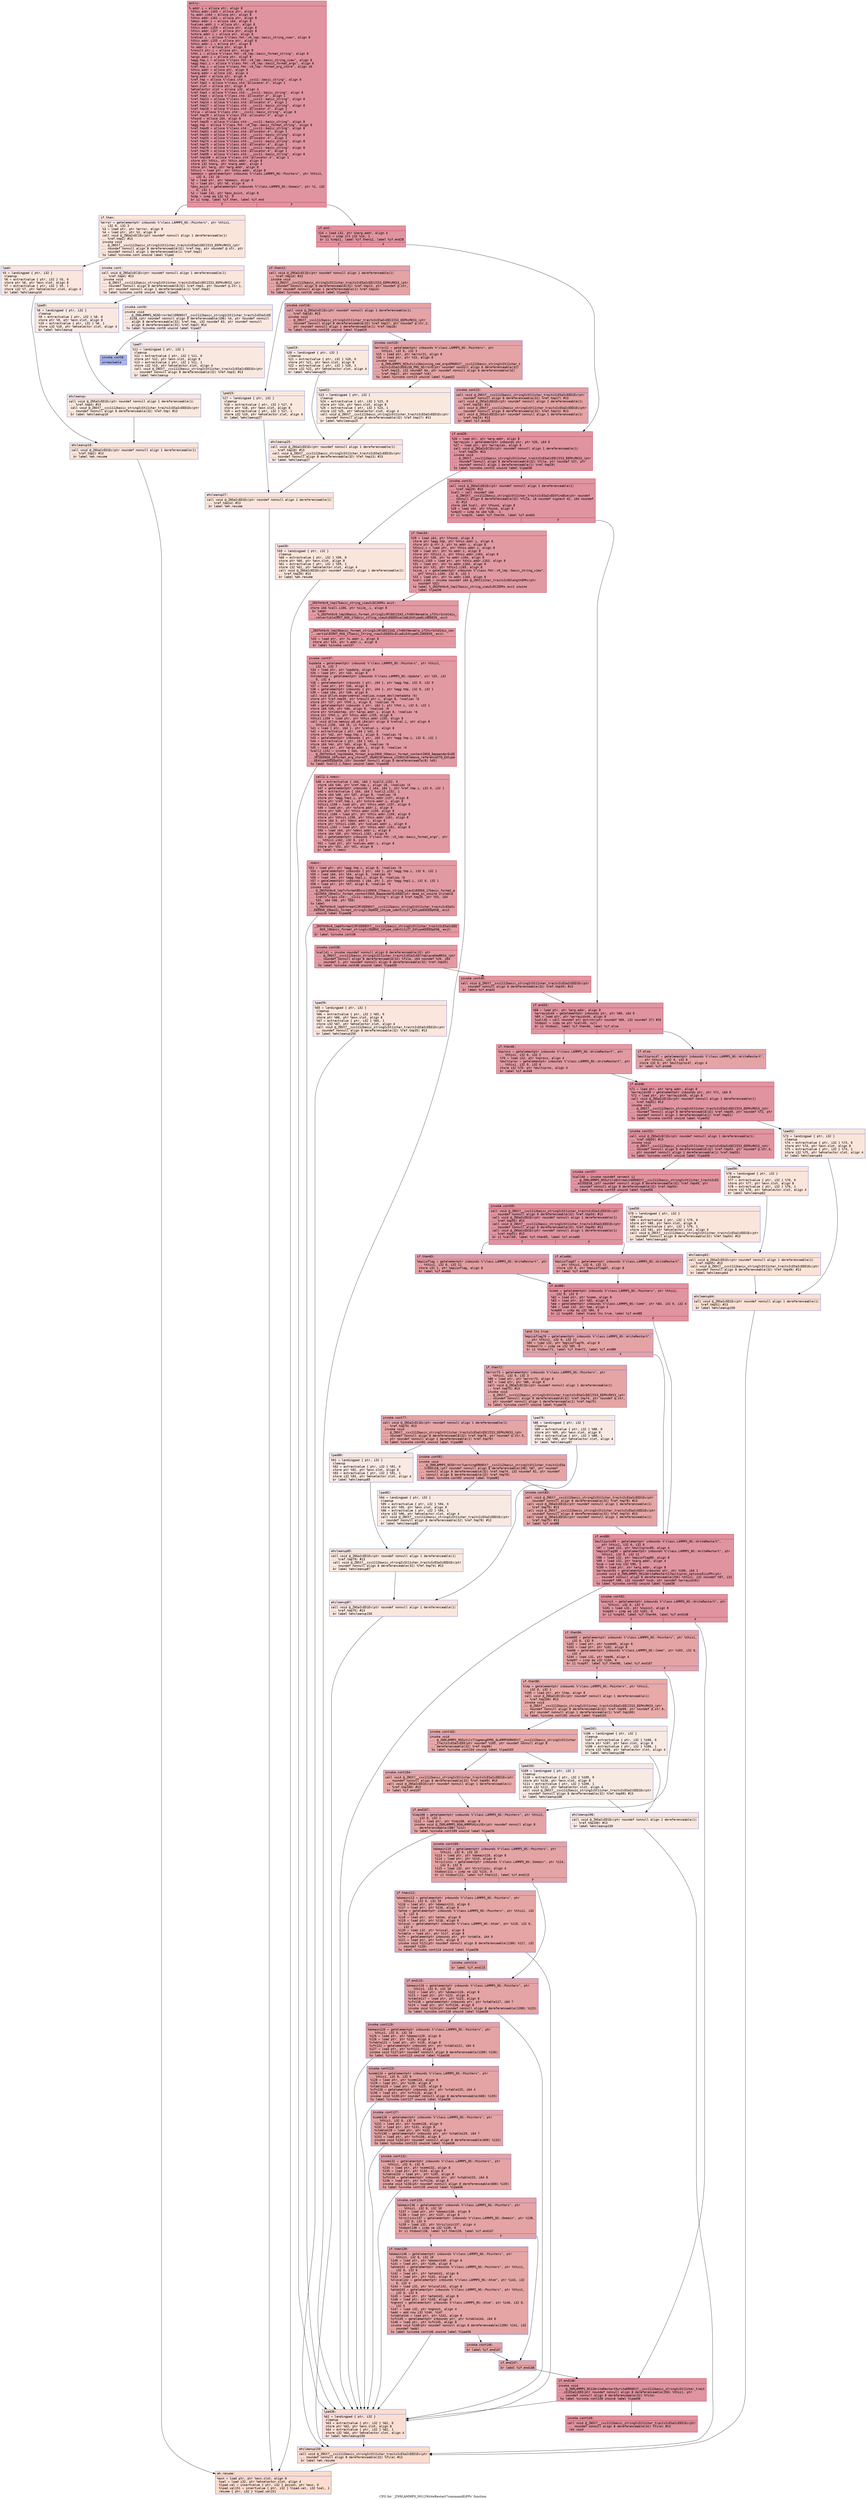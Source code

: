 digraph "CFG for '_ZN9LAMMPS_NS12WriteRestart7commandEiPPc' function" {
	label="CFG for '_ZN9LAMMPS_NS12WriteRestart7commandEiPPc' function";

	Node0x557ad5bec110 [shape=record,color="#b70d28ff", style=filled, fillcolor="#b70d2870" fontname="Courier",label="{entry:\l|  %.addr.i = alloca ptr, align 8\l  %this.addr.i163 = alloca ptr, align 8\l  %s.addr.i164 = alloca ptr, align 8\l  %this.addr.i161 = alloca ptr, align 8\l  %desc.addr.i = alloca i64, align 8\l  %values.addr.i = alloca ptr, align 8\l  %this.addr.i159 = alloca ptr, align 8\l  %this.addr.i157 = alloca ptr, align 8\l  %store.addr.i = alloca ptr, align 8\l  %retval.i = alloca %\"class.fmt::v9_lmp::basic_string_view\", align 8\l  %this.addr.i155 = alloca ptr, align 8\l  %this.addr.i = alloca ptr, align 8\l  %s.addr.i = alloca ptr, align 8\l  %result.ptr.i = alloca ptr, align 8\l  %fmt.i = alloca %\"class.fmt::v9_lmp::basic_format_string\", align 8\l  %args.addr.i = alloca ptr, align 8\l  %agg.tmp.i = alloca %\"class.fmt::v9_lmp::basic_string_view\", align 8\l  %agg.tmp1.i = alloca %\"class.fmt::v9_lmp::basic_format_args\", align 8\l  %ref.tmp.i = alloca %\"class.fmt::v9_lmp::format_arg_store\", align 16\l  %this.addr = alloca ptr, align 8\l  %narg.addr = alloca i32, align 4\l  %arg.addr = alloca ptr, align 8\l  %ref.tmp = alloca %\"class.std::__cxx11::basic_string\", align 8\l  %ref.tmp2 = alloca %\"class.std::allocator.4\", align 1\l  %exn.slot = alloca ptr, align 8\l  %ehselector.slot = alloca i32, align 4\l  %ref.tmp3 = alloca %\"class.std::__cxx11::basic_string\", align 8\l  %ref.tmp4 = alloca %\"class.std::allocator.4\", align 1\l  %ref.tmp13 = alloca %\"class.std::__cxx11::basic_string\", align 8\l  %ref.tmp14 = alloca %\"class.std::allocator.4\", align 1\l  %ref.tmp17 = alloca %\"class.std::__cxx11::basic_string\", align 8\l  %ref.tmp18 = alloca %\"class.std::allocator.4\", align 1\l  %file = alloca %\"class.std::__cxx11::basic_string\", align 8\l  %ref.tmp29 = alloca %\"class.std::allocator.4\", align 1\l  %found = alloca i64, align 8\l  %ref.tmp35 = alloca %\"class.std::__cxx11::basic_string\", align 8\l  %agg.tmp = alloca %\"class.fmt::v9_lmp::basic_format_string\", align 8\l  %ref.tmp49 = alloca %\"class.std::__cxx11::basic_string\", align 8\l  %ref.tmp51 = alloca %\"class.std::allocator.4\", align 1\l  %ref.tmp54 = alloca %\"class.std::__cxx11::basic_string\", align 8\l  %ref.tmp55 = alloca %\"class.std::allocator.4\", align 1\l  %ref.tmp74 = alloca %\"class.std::__cxx11::basic_string\", align 8\l  %ref.tmp75 = alloca %\"class.std::allocator.4\", align 1\l  %ref.tmp78 = alloca %\"class.std::__cxx11::basic_string\", align 8\l  %ref.tmp79 = alloca %\"class.std::allocator.4\", align 1\l  %ref.tmp99 = alloca %\"class.std::__cxx11::basic_string\", align 8\l  %ref.tmp100 = alloca %\"class.std::allocator.4\", align 1\l  store ptr %this, ptr %this.addr, align 8\l  store i32 %narg, ptr %narg.addr, align 4\l  store ptr %arg, ptr %arg.addr, align 8\l  %this1 = load ptr, ptr %this.addr, align 8\l  %domain = getelementptr inbounds %\"class.LAMMPS_NS::Pointers\", ptr %this1,\l... i32 0, i32 10\l  %0 = load ptr, ptr %domain, align 8\l  %1 = load ptr, ptr %0, align 8\l  %box_exist = getelementptr inbounds %\"class.LAMMPS_NS::Domain\", ptr %1, i32\l... 0, i32 1\l  %2 = load i32, ptr %box_exist, align 8\l  %cmp = icmp eq i32 %2, 0\l  br i1 %cmp, label %if.then, label %if.end\l|{<s0>T|<s1>F}}"];
	Node0x557ad5bec110:s0 -> Node0x557ad5befbb0[tooltip="entry -> if.then\nProbability 0.00%" ];
	Node0x557ad5bec110:s1 -> Node0x557ad5befc20[tooltip="entry -> if.end\nProbability 100.00%" ];
	Node0x557ad5befbb0 [shape=record,color="#3d50c3ff", style=filled, fillcolor="#f4c5ad70" fontname="Courier",label="{if.then:\l|  %error = getelementptr inbounds %\"class.LAMMPS_NS::Pointers\", ptr %this1,\l... i32 0, i32 3\l  %3 = load ptr, ptr %error, align 8\l  %4 = load ptr, ptr %3, align 8\l  call void @_ZNSaIcEC1Ev(ptr noundef nonnull align 1 dereferenceable(1)\l... %ref.tmp2) #13\l  invoke void\l... @_ZNSt7__cxx1112basic_stringIcSt11char_traitsIcESaIcEEC2IS3_EEPKcRKS3_(ptr\l... noundef nonnull align 8 dereferenceable(32) %ref.tmp, ptr noundef @.str, ptr\l... noundef nonnull align 1 dereferenceable(1) %ref.tmp2)\l          to label %invoke.cont unwind label %lpad\l}"];
	Node0x557ad5befbb0 -> Node0x557ad5bf01e0[tooltip="if.then -> invoke.cont\nProbability 50.00%" ];
	Node0x557ad5befbb0 -> Node0x557ad5bf02c0[tooltip="if.then -> lpad\nProbability 50.00%" ];
	Node0x557ad5bf01e0 [shape=record,color="#3d50c3ff", style=filled, fillcolor="#f3c7b170" fontname="Courier",label="{invoke.cont:\l|  call void @_ZNSaIcEC1Ev(ptr noundef nonnull align 1 dereferenceable(1)\l... %ref.tmp4) #13\l  invoke void\l... @_ZNSt7__cxx1112basic_stringIcSt11char_traitsIcESaIcEEC2IS3_EEPKcRKS3_(ptr\l... noundef nonnull align 8 dereferenceable(32) %ref.tmp3, ptr noundef @.str.1,\l... ptr noundef nonnull align 1 dereferenceable(1) %ref.tmp4)\l          to label %invoke.cont6 unwind label %lpad5\l}"];
	Node0x557ad5bf01e0 -> Node0x557ad5bf0650[tooltip="invoke.cont -> invoke.cont6\nProbability 50.00%" ];
	Node0x557ad5bf01e0 -> Node0x557ad5bf06a0[tooltip="invoke.cont -> lpad5\nProbability 50.00%" ];
	Node0x557ad5bf0650 [shape=record,color="#3d50c3ff", style=filled, fillcolor="#f1ccb870" fontname="Courier",label="{invoke.cont6:\l|  invoke void\l... @_ZN9LAMMPS_NS5Error3allERKNSt7__cxx1112basic_stringIcSt11char_traitsIcESaIcEE\l...EiS8_(ptr noundef nonnull align 8 dereferenceable(196) %4, ptr noundef nonnull\l... align 8 dereferenceable(32) %ref.tmp, i32 noundef 63, ptr noundef nonnull\l... align 8 dereferenceable(32) %ref.tmp3) #14\l          to label %invoke.cont8 unwind label %lpad7\l}"];
	Node0x557ad5bf0650 -> Node0x557ad5bf0600[tooltip="invoke.cont6 -> invoke.cont8\nProbability 0.00%" ];
	Node0x557ad5bf0650 -> Node0x557ad5bf0900[tooltip="invoke.cont6 -> lpad7\nProbability 100.00%" ];
	Node0x557ad5bf0600 [shape=record,color="#3d50c3ff", style=filled, fillcolor="#4358cb70" fontname="Courier",label="{invoke.cont8:\l|  unreachable\l}"];
	Node0x557ad5bf02c0 [shape=record,color="#3d50c3ff", style=filled, fillcolor="#f3c7b170" fontname="Courier",label="{lpad:\l|  %5 = landingpad \{ ptr, i32 \}\l          cleanup\l  %6 = extractvalue \{ ptr, i32 \} %5, 0\l  store ptr %6, ptr %exn.slot, align 8\l  %7 = extractvalue \{ ptr, i32 \} %5, 1\l  store i32 %7, ptr %ehselector.slot, align 4\l  br label %ehcleanup10\l}"];
	Node0x557ad5bf02c0 -> Node0x557ad5bf0fa0[tooltip="lpad -> ehcleanup10\nProbability 100.00%" ];
	Node0x557ad5bf06a0 [shape=record,color="#3d50c3ff", style=filled, fillcolor="#f1ccb870" fontname="Courier",label="{lpad5:\l|  %8 = landingpad \{ ptr, i32 \}\l          cleanup\l  %9 = extractvalue \{ ptr, i32 \} %8, 0\l  store ptr %9, ptr %exn.slot, align 8\l  %10 = extractvalue \{ ptr, i32 \} %8, 1\l  store i32 %10, ptr %ehselector.slot, align 4\l  br label %ehcleanup\l}"];
	Node0x557ad5bf06a0 -> Node0x557ad5bf12f0[tooltip="lpad5 -> ehcleanup\nProbability 100.00%" ];
	Node0x557ad5bf0900 [shape=record,color="#3d50c3ff", style=filled, fillcolor="#f1ccb870" fontname="Courier",label="{lpad7:\l|  %11 = landingpad \{ ptr, i32 \}\l          cleanup\l  %12 = extractvalue \{ ptr, i32 \} %11, 0\l  store ptr %12, ptr %exn.slot, align 8\l  %13 = extractvalue \{ ptr, i32 \} %11, 1\l  store i32 %13, ptr %ehselector.slot, align 4\l  call void @_ZNSt7__cxx1112basic_stringIcSt11char_traitsIcESaIcEED1Ev(ptr\l... noundef nonnull align 8 dereferenceable(32) %ref.tmp3) #13\l  br label %ehcleanup\l}"];
	Node0x557ad5bf0900 -> Node0x557ad5bf12f0[tooltip="lpad7 -> ehcleanup\nProbability 100.00%" ];
	Node0x557ad5bf12f0 [shape=record,color="#3d50c3ff", style=filled, fillcolor="#f2cab570" fontname="Courier",label="{ehcleanup:\l|  call void @_ZNSaIcED1Ev(ptr noundef nonnull align 1 dereferenceable(1)\l... %ref.tmp4) #13\l  call void @_ZNSt7__cxx1112basic_stringIcSt11char_traitsIcESaIcEED1Ev(ptr\l... noundef nonnull align 8 dereferenceable(32) %ref.tmp) #13\l  br label %ehcleanup10\l}"];
	Node0x557ad5bf12f0 -> Node0x557ad5bf0fa0[tooltip="ehcleanup -> ehcleanup10\nProbability 100.00%" ];
	Node0x557ad5bf0fa0 [shape=record,color="#3d50c3ff", style=filled, fillcolor="#f4c5ad70" fontname="Courier",label="{ehcleanup10:\l|  call void @_ZNSaIcED1Ev(ptr noundef nonnull align 1 dereferenceable(1)\l... %ref.tmp2) #13\l  br label %eh.resume\l}"];
	Node0x557ad5bf0fa0 -> Node0x557ad5bf1d50[tooltip="ehcleanup10 -> eh.resume\nProbability 100.00%" ];
	Node0x557ad5befc20 [shape=record,color="#b70d28ff", style=filled, fillcolor="#b70d2870" fontname="Courier",label="{if.end:\l|  %14 = load i32, ptr %narg.addr, align 4\l  %cmp11 = icmp slt i32 %14, 1\l  br i1 %cmp11, label %if.then12, label %if.end28\l|{<s0>T|<s1>F}}"];
	Node0x557ad5befc20:s0 -> Node0x557ad5bf1f20[tooltip="if.end -> if.then12\nProbability 37.50%" ];
	Node0x557ad5befc20:s1 -> Node0x557ad5bf1fa0[tooltip="if.end -> if.end28\nProbability 62.50%" ];
	Node0x557ad5bf1f20 [shape=record,color="#3d50c3ff", style=filled, fillcolor="#c32e3170" fontname="Courier",label="{if.then12:\l|  call void @_ZNSaIcEC1Ev(ptr noundef nonnull align 1 dereferenceable(1)\l... %ref.tmp14) #13\l  invoke void\l... @_ZNSt7__cxx1112basic_stringIcSt11char_traitsIcESaIcEEC2IS3_EEPKcRKS3_(ptr\l... noundef nonnull align 8 dereferenceable(32) %ref.tmp13, ptr noundef @.str,\l... ptr noundef nonnull align 1 dereferenceable(1) %ref.tmp14)\l          to label %invoke.cont16 unwind label %lpad15\l}"];
	Node0x557ad5bf1f20 -> Node0x557ad5bf22b0[tooltip="if.then12 -> invoke.cont16\nProbability 100.00%" ];
	Node0x557ad5bf1f20 -> Node0x557ad5bf2330[tooltip="if.then12 -> lpad15\nProbability 0.00%" ];
	Node0x557ad5bf22b0 [shape=record,color="#3d50c3ff", style=filled, fillcolor="#c32e3170" fontname="Courier",label="{invoke.cont16:\l|  call void @_ZNSaIcEC1Ev(ptr noundef nonnull align 1 dereferenceable(1)\l... %ref.tmp18) #13\l  invoke void\l... @_ZNSt7__cxx1112basic_stringIcSt11char_traitsIcESaIcEEC2IS3_EEPKcRKS3_(ptr\l... noundef nonnull align 8 dereferenceable(32) %ref.tmp17, ptr noundef @.str.2,\l... ptr noundef nonnull align 1 dereferenceable(1) %ref.tmp18)\l          to label %invoke.cont20 unwind label %lpad19\l}"];
	Node0x557ad5bf22b0 -> Node0x557ad5bf2590[tooltip="invoke.cont16 -> invoke.cont20\nProbability 100.00%" ];
	Node0x557ad5bf22b0 -> Node0x557ad5bf25e0[tooltip="invoke.cont16 -> lpad19\nProbability 0.00%" ];
	Node0x557ad5bf2590 [shape=record,color="#3d50c3ff", style=filled, fillcolor="#c32e3170" fontname="Courier",label="{invoke.cont20:\l|  %error21 = getelementptr inbounds %\"class.LAMMPS_NS::Pointers\", ptr\l... %this1, i32 0, i32 3\l  %15 = load ptr, ptr %error21, align 8\l  %16 = load ptr, ptr %15, align 8\l  invoke void\l... @_ZN9LAMMPS_NS5utils16missing_cmd_argsERKNSt7__cxx1112basic_stringIcSt11char_t\l...raitsIcESaIcEEEiS8_PNS_5ErrorE(ptr noundef nonnull align 8 dereferenceable(32)\l... %ref.tmp13, i32 noundef 64, ptr noundef nonnull align 8 dereferenceable(32)\l... %ref.tmp17, ptr noundef %16)\l          to label %invoke.cont23 unwind label %lpad22\l}"];
	Node0x557ad5bf2590 -> Node0x557ad5bf2540[tooltip="invoke.cont20 -> invoke.cont23\nProbability 100.00%" ];
	Node0x557ad5bf2590 -> Node0x557ad5bf2ae0[tooltip="invoke.cont20 -> lpad22\nProbability 0.00%" ];
	Node0x557ad5bf2540 [shape=record,color="#3d50c3ff", style=filled, fillcolor="#c32e3170" fontname="Courier",label="{invoke.cont23:\l|  call void @_ZNSt7__cxx1112basic_stringIcSt11char_traitsIcESaIcEED1Ev(ptr\l... noundef nonnull align 8 dereferenceable(32) %ref.tmp17) #13\l  call void @_ZNSaIcED1Ev(ptr noundef nonnull align 1 dereferenceable(1)\l... %ref.tmp18) #13\l  call void @_ZNSt7__cxx1112basic_stringIcSt11char_traitsIcESaIcEED1Ev(ptr\l... noundef nonnull align 8 dereferenceable(32) %ref.tmp13) #13\l  call void @_ZNSaIcED1Ev(ptr noundef nonnull align 1 dereferenceable(1)\l... %ref.tmp14) #13\l  br label %if.end28\l}"];
	Node0x557ad5bf2540 -> Node0x557ad5bf1fa0[tooltip="invoke.cont23 -> if.end28\nProbability 100.00%" ];
	Node0x557ad5bf2330 [shape=record,color="#3d50c3ff", style=filled, fillcolor="#f2cab570" fontname="Courier",label="{lpad15:\l|  %17 = landingpad \{ ptr, i32 \}\l          cleanup\l  %18 = extractvalue \{ ptr, i32 \} %17, 0\l  store ptr %18, ptr %exn.slot, align 8\l  %19 = extractvalue \{ ptr, i32 \} %17, 1\l  store i32 %19, ptr %ehselector.slot, align 4\l  br label %ehcleanup27\l}"];
	Node0x557ad5bf2330 -> Node0x557ad5bf35e0[tooltip="lpad15 -> ehcleanup27\nProbability 100.00%" ];
	Node0x557ad5bf25e0 [shape=record,color="#3d50c3ff", style=filled, fillcolor="#f2cab570" fontname="Courier",label="{lpad19:\l|  %20 = landingpad \{ ptr, i32 \}\l          cleanup\l  %21 = extractvalue \{ ptr, i32 \} %20, 0\l  store ptr %21, ptr %exn.slot, align 8\l  %22 = extractvalue \{ ptr, i32 \} %20, 1\l  store i32 %22, ptr %ehselector.slot, align 4\l  br label %ehcleanup25\l}"];
	Node0x557ad5bf25e0 -> Node0x557ad5bf3950[tooltip="lpad19 -> ehcleanup25\nProbability 100.00%" ];
	Node0x557ad5bf2ae0 [shape=record,color="#3d50c3ff", style=filled, fillcolor="#f2cab570" fontname="Courier",label="{lpad22:\l|  %23 = landingpad \{ ptr, i32 \}\l          cleanup\l  %24 = extractvalue \{ ptr, i32 \} %23, 0\l  store ptr %24, ptr %exn.slot, align 8\l  %25 = extractvalue \{ ptr, i32 \} %23, 1\l  store i32 %25, ptr %ehselector.slot, align 4\l  call void @_ZNSt7__cxx1112basic_stringIcSt11char_traitsIcESaIcEED1Ev(ptr\l... noundef nonnull align 8 dereferenceable(32) %ref.tmp17) #13\l  br label %ehcleanup25\l}"];
	Node0x557ad5bf2ae0 -> Node0x557ad5bf3950[tooltip="lpad22 -> ehcleanup25\nProbability 100.00%" ];
	Node0x557ad5bf3950 [shape=record,color="#3d50c3ff", style=filled, fillcolor="#f4c5ad70" fontname="Courier",label="{ehcleanup25:\l|  call void @_ZNSaIcED1Ev(ptr noundef nonnull align 1 dereferenceable(1)\l... %ref.tmp18) #13\l  call void @_ZNSt7__cxx1112basic_stringIcSt11char_traitsIcESaIcEED1Ev(ptr\l... noundef nonnull align 8 dereferenceable(32) %ref.tmp13) #13\l  br label %ehcleanup27\l}"];
	Node0x557ad5bf3950 -> Node0x557ad5bf35e0[tooltip="ehcleanup25 -> ehcleanup27\nProbability 100.00%" ];
	Node0x557ad5bf35e0 [shape=record,color="#3d50c3ff", style=filled, fillcolor="#f5c1a970" fontname="Courier",label="{ehcleanup27:\l|  call void @_ZNSaIcED1Ev(ptr noundef nonnull align 1 dereferenceable(1)\l... %ref.tmp14) #13\l  br label %eh.resume\l}"];
	Node0x557ad5bf35e0 -> Node0x557ad5bf1d50[tooltip="ehcleanup27 -> eh.resume\nProbability 100.00%" ];
	Node0x557ad5bf1fa0 [shape=record,color="#b70d28ff", style=filled, fillcolor="#b70d2870" fontname="Courier",label="{if.end28:\l|  %26 = load ptr, ptr %arg.addr, align 8\l  %arrayidx = getelementptr inbounds ptr, ptr %26, i64 0\l  %27 = load ptr, ptr %arrayidx, align 8\l  call void @_ZNSaIcEC1Ev(ptr noundef nonnull align 1 dereferenceable(1)\l... %ref.tmp29) #13\l  invoke void\l... @_ZNSt7__cxx1112basic_stringIcSt11char_traitsIcESaIcEEC2IS3_EEPKcRKS3_(ptr\l... noundef nonnull align 8 dereferenceable(32) %file, ptr noundef %27, ptr\l... noundef nonnull align 1 dereferenceable(1) %ref.tmp29)\l          to label %invoke.cont31 unwind label %lpad30\l}"];
	Node0x557ad5bf1fa0 -> Node0x557ad5bf4550[tooltip="if.end28 -> invoke.cont31\nProbability 100.00%" ];
	Node0x557ad5bf1fa0 -> Node0x557ad5bf45d0[tooltip="if.end28 -> lpad30\nProbability 0.00%" ];
	Node0x557ad5bf4550 [shape=record,color="#b70d28ff", style=filled, fillcolor="#b70d2870" fontname="Courier",label="{invoke.cont31:\l|  call void @_ZNSaIcED1Ev(ptr noundef nonnull align 1 dereferenceable(1)\l... %ref.tmp29) #13\l  %call = call noundef i64\l... @_ZNKSt7__cxx1112basic_stringIcSt11char_traitsIcESaIcEE4findEcm(ptr noundef\l... nonnull align 8 dereferenceable(32) %file, i8 noundef signext 42, i64 noundef\l... 0) #13\l  store i64 %call, ptr %found, align 8\l  %28 = load i64, ptr %found, align 8\l  %cmp33 = icmp ne i64 %28, -1\l  br i1 %cmp33, label %if.then34, label %if.end43\l|{<s0>T|<s1>F}}"];
	Node0x557ad5bf4550:s0 -> Node0x557ad5bf48a0[tooltip="invoke.cont31 -> if.then34\nProbability 62.50%" ];
	Node0x557ad5bf4550:s1 -> Node0x557ad5bf4cb0[tooltip="invoke.cont31 -> if.end43\nProbability 37.50%" ];
	Node0x557ad5bf48a0 [shape=record,color="#b70d28ff", style=filled, fillcolor="#bb1b2c70" fontname="Courier",label="{if.then34:\l|  %29 = load i64, ptr %found, align 8\l  store ptr %agg.tmp, ptr %this.addr.i, align 8\l  store ptr @.str.3, ptr %s.addr.i, align 8\l  %this1.i = load ptr, ptr %this.addr.i, align 8\l  %30 = load ptr, ptr %s.addr.i, align 8\l  store ptr %this1.i, ptr %this.addr.i163, align 8\l  store ptr %30, ptr %s.addr.i164, align 8\l  %this1.i165 = load ptr, ptr %this.addr.i163, align 8\l  %31 = load ptr, ptr %s.addr.i164, align 8\l  store ptr %31, ptr %this1.i165, align 8\l  %size_.i = getelementptr inbounds %\"class.fmt::v9_lmp::basic_string_view\",\l... ptr %this1.i165, i32 0, i32 1\l  %32 = load ptr, ptr %s.addr.i164, align 8\l  %call.i166 = invoke noundef i64 @_ZNSt11char_traitsIcE6lengthEPKc(ptr\l... noundef %32)\l          to label %_ZN3fmt6v9_lmp17basic_string_viewIcEC2EPKc.exit unwind\l... label %lpad36\l}"];
	Node0x557ad5bf48a0 -> Node0x557ad5bf55c0[tooltip="if.then34 -> _ZN3fmt6v9_lmp17basic_string_viewIcEC2EPKc.exit\nProbability 100.00%" ];
	Node0x557ad5bf48a0 -> Node0x557ad5bf5660[tooltip="if.then34 -> lpad36\nProbability 0.00%" ];
	Node0x557ad5bf55c0 [shape=record,color="#b70d28ff", style=filled, fillcolor="#bb1b2c70" fontname="Courier",label="{_ZN3fmt6v9_lmp17basic_string_viewIcEC2EPKc.exit:\l|  store i64 %call.i166, ptr %size_.i, align 8\l  br label\l... %_ZN3fmt6v9_lmp19basic_format_stringIcJRlEEC2IA3_cTnNSt9enable_ifIXsr3std14is_\l...convertibleIRKT_NS0_17basic_string_viewIcEEEE5valueEiE4typeELi0EEES9_.exit\l}"];
	Node0x557ad5bf55c0 -> Node0x557ad5bf59f0[tooltip="_ZN3fmt6v9_lmp17basic_string_viewIcEC2EPKc.exit -> _ZN3fmt6v9_lmp19basic_format_stringIcJRlEEC2IA3_cTnNSt9enable_ifIXsr3std14is_convertibleIRKT_NS0_17basic_string_viewIcEEEE5valueEiE4typeELi0EEES9_.exit\nProbability 100.00%" ];
	Node0x557ad5bf59f0 [shape=record,color="#b70d28ff", style=filled, fillcolor="#bb1b2c70" fontname="Courier",label="{_ZN3fmt6v9_lmp19basic_format_stringIcJRlEEC2IA3_cTnNSt9enable_ifIXsr3std14is_con\l...vertibleIRKT_NS0_17basic_string_viewIcEEEE5valueEiE4typeELi0EEES9_.exit:\l|  %33 = load ptr, ptr %s.addr.i, align 8\l  store ptr %33, ptr %.addr.i, align 8\l  br label %invoke.cont37\l}"];
	Node0x557ad5bf59f0 -> Node0x557ad5bf5d30[tooltip="_ZN3fmt6v9_lmp19basic_format_stringIcJRlEEC2IA3_cTnNSt9enable_ifIXsr3std14is_convertibleIRKT_NS0_17basic_string_viewIcEEEE5valueEiE4typeELi0EEES9_.exit -> invoke.cont37\nProbability 100.00%" ];
	Node0x557ad5bf5d30 [shape=record,color="#b70d28ff", style=filled, fillcolor="#bb1b2c70" fontname="Courier",label="{invoke.cont37:\l|  %update = getelementptr inbounds %\"class.LAMMPS_NS::Pointers\", ptr %this1,\l... i32 0, i32 7\l  %34 = load ptr, ptr %update, align 8\l  %35 = load ptr, ptr %34, align 8\l  %ntimestep = getelementptr inbounds %\"class.LAMMPS_NS::Update\", ptr %35, i32\l... 0, i32 4\l  %36 = getelementptr inbounds \{ ptr, i64 \}, ptr %agg.tmp, i32 0, i32 0\l  %37 = load ptr, ptr %36, align 8\l  %38 = getelementptr inbounds \{ ptr, i64 \}, ptr %agg.tmp, i32 0, i32 1\l  %39 = load i64, ptr %38, align 8\l  call void @llvm.experimental.noalias.scope.decl(metadata !6)\l  store ptr %ref.tmp35, ptr %result.ptr.i, align 8, !noalias !6\l  store ptr %37, ptr %fmt.i, align 8, !noalias !6\l  %40 = getelementptr inbounds \{ ptr, i64 \}, ptr %fmt.i, i32 0, i32 1\l  store i64 %39, ptr %40, align 8, !noalias !6\l  store ptr %ntimestep, ptr %args.addr.i, align 8, !noalias !6\l  store ptr %fmt.i, ptr %this.addr.i155, align 8\l  %this1.i156 = load ptr, ptr %this.addr.i155, align 8\l  call void @llvm.memcpy.p0.p0.i64(ptr align 8 %retval.i, ptr align 8\l... %this1.i156, i64 16, i1 false)\l  %41 = load \{ ptr, i64 \}, ptr %retval.i, align 8\l  %42 = extractvalue \{ ptr, i64 \} %41, 0\l  store ptr %42, ptr %agg.tmp.i, align 8, !noalias !6\l  %43 = getelementptr inbounds \{ ptr, i64 \}, ptr %agg.tmp.i, i32 0, i32 1\l  %44 = extractvalue \{ ptr, i64 \} %41, 1\l  store i64 %44, ptr %43, align 8, !noalias !6\l  %45 = load ptr, ptr %args.addr.i, align 8, !noalias !6\l  %call2.i152 = invoke \{ i64, i64 \}\l... @_ZN3fmt6v9_lmp16make_format_argsINS0_20basic_format_contextINS0_8appenderEcEE\l...JRlEEENS0_16format_arg_storeIT_JDpNSt9remove_cvINSt16remove_referenceIT0_E4type\l...EE4typeEEEEDpOSA_(ptr noundef nonnull align 8 dereferenceable(8) %45)\l          to label %call2.i.noexc unwind label %lpad36\l}"];
	Node0x557ad5bf5d30 -> Node0x557ad5beef40[tooltip="invoke.cont37 -> call2.i.noexc\nProbability 100.00%" ];
	Node0x557ad5bf5d30 -> Node0x557ad5bf5660[tooltip="invoke.cont37 -> lpad36\nProbability 0.00%" ];
	Node0x557ad5beef40 [shape=record,color="#b70d28ff", style=filled, fillcolor="#bb1b2c70" fontname="Courier",label="{call2.i.noexc:\l|  %46 = extractvalue \{ i64, i64 \} %call2.i152, 0\l  store i64 %46, ptr %ref.tmp.i, align 16, !noalias !6\l  %47 = getelementptr inbounds \{ i64, i64 \}, ptr %ref.tmp.i, i32 0, i32 1\l  %48 = extractvalue \{ i64, i64 \} %call2.i152, 1\l  store i64 %48, ptr %47, align 8, !noalias !6\l  store ptr %agg.tmp1.i, ptr %this.addr.i157, align 8\l  store ptr %ref.tmp.i, ptr %store.addr.i, align 8\l  %this1.i158 = load ptr, ptr %this.addr.i157, align 8\l  %49 = load ptr, ptr %store.addr.i, align 8\l  store ptr %49, ptr %this.addr.i159, align 8\l  %this1.i160 = load ptr, ptr %this.addr.i159, align 8\l  store ptr %this1.i158, ptr %this.addr.i161, align 8\l  store i64 3, ptr %desc.addr.i, align 8\l  store ptr %this1.i160, ptr %values.addr.i, align 8\l  %this1.i162 = load ptr, ptr %this.addr.i161, align 8\l  %50 = load i64, ptr %desc.addr.i, align 8\l  store i64 %50, ptr %this1.i162, align 8\l  %51 = getelementptr inbounds %\"class.fmt::v9_lmp::basic_format_args\", ptr\l... %this1.i162, i32 0, i32 1\l  %52 = load ptr, ptr %values.addr.i, align 8\l  store ptr %52, ptr %51, align 8\l  br label %.noexc\l}"];
	Node0x557ad5beef40 -> Node0x557ad5bf9f70[tooltip="call2.i.noexc -> .noexc\nProbability 100.00%" ];
	Node0x557ad5bf9f70 [shape=record,color="#b70d28ff", style=filled, fillcolor="#bb1b2c70" fontname="Courier",label="{.noexc:\l|  %53 = load ptr, ptr %agg.tmp.i, align 8, !noalias !6\l  %54 = getelementptr inbounds \{ ptr, i64 \}, ptr %agg.tmp.i, i32 0, i32 1\l  %55 = load i64, ptr %54, align 8, !noalias !6\l  %56 = load i64, ptr %agg.tmp1.i, align 8, !noalias !6\l  %57 = getelementptr inbounds \{ i64, ptr \}, ptr %agg.tmp1.i, i32 0, i32 1\l  %58 = load ptr, ptr %57, align 8, !noalias !6\l  invoke void\l... @_ZN3fmt6v9_lmp7vformatB5cxx11ENS0_17basic_string_viewIcEENS0_17basic_format_a\l...rgsINS0_20basic_format_contextINS0_8appenderEcEEEE(ptr dead_on_unwind writable\l... sret(%\"class.std::__cxx11::basic_string\") align 8 %ref.tmp35, ptr %53, i64\l... %55, i64 %56, ptr %58)\l          to label\l... %_ZN3fmt6v9_lmp6formatIJRlEEENSt7__cxx1112basic_stringIcSt11char_traitsIcESaIc\l...EEENS0_19basic_format_stringIcJDpNS0_13type_identityIT_E4typeEEEEDpOSB_.exit\l... unwind label %lpad36\l}"];
	Node0x557ad5bf9f70 -> Node0x557ad5bfa440[tooltip=".noexc -> _ZN3fmt6v9_lmp6formatIJRlEEENSt7__cxx1112basic_stringIcSt11char_traitsIcESaIcEEENS0_19basic_format_stringIcJDpNS0_13type_identityIT_E4typeEEEEDpOSB_.exit\nProbability 100.00%" ];
	Node0x557ad5bf9f70 -> Node0x557ad5bf5660[tooltip=".noexc -> lpad36\nProbability 0.00%" ];
	Node0x557ad5bfa440 [shape=record,color="#b70d28ff", style=filled, fillcolor="#bb1b2c70" fontname="Courier",label="{_ZN3fmt6v9_lmp6formatIJRlEEENSt7__cxx1112basic_stringIcSt11char_traitsIcESaIcEEE\l...NS0_19basic_format_stringIcJDpNS0_13type_identityIT_E4typeEEEEDpOSB_.exit:\l|  br label %invoke.cont38\l}"];
	Node0x557ad5bfa440 -> Node0x557ad5bfaaa0[tooltip="_ZN3fmt6v9_lmp6formatIJRlEEENSt7__cxx1112basic_stringIcSt11char_traitsIcESaIcEEENS0_19basic_format_stringIcJDpNS0_13type_identityIT_E4typeEEEEDpOSB_.exit -> invoke.cont38\nProbability 100.00%" ];
	Node0x557ad5bfaaa0 [shape=record,color="#b70d28ff", style=filled, fillcolor="#bb1b2c70" fontname="Courier",label="{invoke.cont38:\l|  %call41 = invoke noundef nonnull align 8 dereferenceable(32) ptr\l... @_ZNSt7__cxx1112basic_stringIcSt11char_traitsIcESaIcEE7replaceEmmRKS4_(ptr\l... noundef nonnull align 8 dereferenceable(32) %file, i64 noundef %29, i64\l... noundef 1, ptr noundef nonnull align 8 dereferenceable(32) %ref.tmp35)\l          to label %invoke.cont40 unwind label %lpad39\l}"];
	Node0x557ad5bfaaa0 -> Node0x557ad5bfabe0[tooltip="invoke.cont38 -> invoke.cont40\nProbability 100.00%" ];
	Node0x557ad5bfaaa0 -> Node0x557ad5bfac60[tooltip="invoke.cont38 -> lpad39\nProbability 0.00%" ];
	Node0x557ad5bfabe0 [shape=record,color="#b70d28ff", style=filled, fillcolor="#bb1b2c70" fontname="Courier",label="{invoke.cont40:\l|  call void @_ZNSt7__cxx1112basic_stringIcSt11char_traitsIcESaIcEED1Ev(ptr\l... noundef nonnull align 8 dereferenceable(32) %ref.tmp35) #13\l  br label %if.end43\l}"];
	Node0x557ad5bfabe0 -> Node0x557ad5bf4cb0[tooltip="invoke.cont40 -> if.end43\nProbability 100.00%" ];
	Node0x557ad5bf45d0 [shape=record,color="#3d50c3ff", style=filled, fillcolor="#f4c5ad70" fontname="Courier",label="{lpad30:\l|  %59 = landingpad \{ ptr, i32 \}\l          cleanup\l  %60 = extractvalue \{ ptr, i32 \} %59, 0\l  store ptr %60, ptr %exn.slot, align 8\l  %61 = extractvalue \{ ptr, i32 \} %59, 1\l  store i32 %61, ptr %ehselector.slot, align 4\l  call void @_ZNSaIcED1Ev(ptr noundef nonnull align 1 dereferenceable(1)\l... %ref.tmp29) #13\l  br label %eh.resume\l}"];
	Node0x557ad5bf45d0 -> Node0x557ad5bf1d50[tooltip="lpad30 -> eh.resume\nProbability 100.00%" ];
	Node0x557ad5bf5660 [shape=record,color="#3d50c3ff", style=filled, fillcolor="#f7b59970" fontname="Courier",label="{lpad36:\l|  %62 = landingpad \{ ptr, i32 \}\l          cleanup\l  %63 = extractvalue \{ ptr, i32 \} %62, 0\l  store ptr %63, ptr %exn.slot, align 8\l  %64 = extractvalue \{ ptr, i32 \} %62, 1\l  store i32 %64, ptr %ehselector.slot, align 4\l  br label %ehcleanup150\l}"];
	Node0x557ad5bf5660 -> Node0x557ad5bfb720[tooltip="lpad36 -> ehcleanup150\nProbability 100.00%" ];
	Node0x557ad5bfac60 [shape=record,color="#3d50c3ff", style=filled, fillcolor="#f3c7b170" fontname="Courier",label="{lpad39:\l|  %65 = landingpad \{ ptr, i32 \}\l          cleanup\l  %66 = extractvalue \{ ptr, i32 \} %65, 0\l  store ptr %66, ptr %exn.slot, align 8\l  %67 = extractvalue \{ ptr, i32 \} %65, 1\l  store i32 %67, ptr %ehselector.slot, align 4\l  call void @_ZNSt7__cxx1112basic_stringIcSt11char_traitsIcESaIcEED1Ev(ptr\l... noundef nonnull align 8 dereferenceable(32) %ref.tmp35) #13\l  br label %ehcleanup150\l}"];
	Node0x557ad5bfac60 -> Node0x557ad5bfb720[tooltip="lpad39 -> ehcleanup150\nProbability 100.00%" ];
	Node0x557ad5bf4cb0 [shape=record,color="#b70d28ff", style=filled, fillcolor="#b70d2870" fontname="Courier",label="{if.end43:\l|  %68 = load ptr, ptr %arg.addr, align 8\l  %arrayidx44 = getelementptr inbounds ptr, ptr %68, i64 0\l  %69 = load ptr, ptr %arrayidx44, align 8\l  %call45 = call noundef ptr @strchr(ptr noundef %69, i32 noundef 37) #15\l  %tobool = icmp ne ptr %call45, null\l  br i1 %tobool, label %if.then46, label %if.else\l|{<s0>T|<s1>F}}"];
	Node0x557ad5bf4cb0:s0 -> Node0x557ad5becae0[tooltip="if.end43 -> if.then46\nProbability 62.50%" ];
	Node0x557ad5bf4cb0:s1 -> Node0x557ad5becbc0[tooltip="if.end43 -> if.else\nProbability 37.50%" ];
	Node0x557ad5becae0 [shape=record,color="#b70d28ff", style=filled, fillcolor="#bb1b2c70" fontname="Courier",label="{if.then46:\l|  %nprocs = getelementptr inbounds %\"class.LAMMPS_NS::WriteRestart\", ptr\l... %this1, i32 0, i32 2\l  %70 = load i32, ptr %nprocs, align 4\l  %multiproc = getelementptr inbounds %\"class.LAMMPS_NS::WriteRestart\", ptr\l... %this1, i32 0, i32 6\l  store i32 %70, ptr %multiproc, align 4\l  br label %if.end48\l}"];
	Node0x557ad5becae0 -> Node0x557ad5becf80[tooltip="if.then46 -> if.end48\nProbability 100.00%" ];
	Node0x557ad5becbc0 [shape=record,color="#3d50c3ff", style=filled, fillcolor="#c32e3170" fontname="Courier",label="{if.else:\l|  %multiproc47 = getelementptr inbounds %\"class.LAMMPS_NS::WriteRestart\",\l... ptr %this1, i32 0, i32 6\l  store i32 0, ptr %multiproc47, align 4\l  br label %if.end48\l}"];
	Node0x557ad5becbc0 -> Node0x557ad5becf80[tooltip="if.else -> if.end48\nProbability 100.00%" ];
	Node0x557ad5becf80 [shape=record,color="#b70d28ff", style=filled, fillcolor="#b70d2870" fontname="Courier",label="{if.end48:\l|  %71 = load ptr, ptr %arg.addr, align 8\l  %arrayidx50 = getelementptr inbounds ptr, ptr %71, i64 0\l  %72 = load ptr, ptr %arrayidx50, align 8\l  call void @_ZNSaIcEC1Ev(ptr noundef nonnull align 1 dereferenceable(1)\l... %ref.tmp51) #13\l  invoke void\l... @_ZNSt7__cxx1112basic_stringIcSt11char_traitsIcESaIcEEC2IS3_EEPKcRKS3_(ptr\l... noundef nonnull align 8 dereferenceable(32) %ref.tmp49, ptr noundef %72, ptr\l... noundef nonnull align 1 dereferenceable(1) %ref.tmp51)\l          to label %invoke.cont53 unwind label %lpad52\l}"];
	Node0x557ad5becf80 -> Node0x557ad5bed5c0[tooltip="if.end48 -> invoke.cont53\nProbability 100.00%" ];
	Node0x557ad5becf80 -> Node0x557ad5bed640[tooltip="if.end48 -> lpad52\nProbability 0.00%" ];
	Node0x557ad5bed5c0 [shape=record,color="#b70d28ff", style=filled, fillcolor="#b70d2870" fontname="Courier",label="{invoke.cont53:\l|  call void @_ZNSaIcEC1Ev(ptr noundef nonnull align 1 dereferenceable(1)\l... %ref.tmp55) #13\l  invoke void\l... @_ZNSt7__cxx1112basic_stringIcSt11char_traitsIcESaIcEEC2IS3_EEPKcRKS3_(ptr\l... noundef nonnull align 8 dereferenceable(32) %ref.tmp54, ptr noundef @.str.4,\l... ptr noundef nonnull align 1 dereferenceable(1) %ref.tmp55)\l          to label %invoke.cont57 unwind label %lpad56\l}"];
	Node0x557ad5bed5c0 -> Node0x557ad5bfdf20[tooltip="invoke.cont53 -> invoke.cont57\nProbability 100.00%" ];
	Node0x557ad5bed5c0 -> Node0x557ad5bfdf70[tooltip="invoke.cont53 -> lpad56\nProbability 0.00%" ];
	Node0x557ad5bfdf20 [shape=record,color="#b70d28ff", style=filled, fillcolor="#b70d2870" fontname="Courier",label="{invoke.cont57:\l|  %call60 = invoke noundef zeroext i1\l... @_ZN9LAMMPS_NS5utils8strmatchERKNSt7__cxx1112basic_stringIcSt11char_traitsIcES\l...aIcEEES8_(ptr noundef nonnull align 8 dereferenceable(32) %ref.tmp49, ptr\l... noundef nonnull align 8 dereferenceable(32) %ref.tmp54)\l          to label %invoke.cont59 unwind label %lpad58\l}"];
	Node0x557ad5bfdf20 -> Node0x557ad5bfded0[tooltip="invoke.cont57 -> invoke.cont59\nProbability 100.00%" ];
	Node0x557ad5bfdf20 -> Node0x557ad5bfe220[tooltip="invoke.cont57 -> lpad58\nProbability 0.00%" ];
	Node0x557ad5bfded0 [shape=record,color="#b70d28ff", style=filled, fillcolor="#b70d2870" fontname="Courier",label="{invoke.cont59:\l|  call void @_ZNSt7__cxx1112basic_stringIcSt11char_traitsIcESaIcEED1Ev(ptr\l... noundef nonnull align 8 dereferenceable(32) %ref.tmp54) #13\l  call void @_ZNSaIcED1Ev(ptr noundef nonnull align 1 dereferenceable(1)\l... %ref.tmp55) #13\l  call void @_ZNSt7__cxx1112basic_stringIcSt11char_traitsIcESaIcEED1Ev(ptr\l... noundef nonnull align 8 dereferenceable(32) %ref.tmp49) #13\l  call void @_ZNSaIcED1Ev(ptr noundef nonnull align 1 dereferenceable(1)\l... %ref.tmp51) #13\l  br i1 %call60, label %if.then65, label %if.else66\l|{<s0>T|<s1>F}}"];
	Node0x557ad5bfded0:s0 -> Node0x557ad5bfea10[tooltip="invoke.cont59 -> if.then65\nProbability 50.00%" ];
	Node0x557ad5bfded0:s1 -> Node0x557ad5bfea90[tooltip="invoke.cont59 -> if.else66\nProbability 50.00%" ];
	Node0x557ad5bfea10 [shape=record,color="#3d50c3ff", style=filled, fillcolor="#be242e70" fontname="Courier",label="{if.then65:\l|  %mpiioflag = getelementptr inbounds %\"class.LAMMPS_NS::WriteRestart\", ptr\l... %this1, i32 0, i32 11\l  store i32 1, ptr %mpiioflag, align 8\l  br label %if.end68\l}"];
	Node0x557ad5bfea10 -> Node0x557ad5bfecd0[tooltip="if.then65 -> if.end68\nProbability 100.00%" ];
	Node0x557ad5bed640 [shape=record,color="#3d50c3ff", style=filled, fillcolor="#f4c5ad70" fontname="Courier",label="{lpad52:\l|  %73 = landingpad \{ ptr, i32 \}\l          cleanup\l  %74 = extractvalue \{ ptr, i32 \} %73, 0\l  store ptr %74, ptr %exn.slot, align 8\l  %75 = extractvalue \{ ptr, i32 \} %73, 1\l  store i32 %75, ptr %ehselector.slot, align 4\l  br label %ehcleanup64\l}"];
	Node0x557ad5bed640 -> Node0x557ad5bff050[tooltip="lpad52 -> ehcleanup64\nProbability 100.00%" ];
	Node0x557ad5bfdf70 [shape=record,color="#3d50c3ff", style=filled, fillcolor="#f4c5ad70" fontname="Courier",label="{lpad56:\l|  %76 = landingpad \{ ptr, i32 \}\l          cleanup\l  %77 = extractvalue \{ ptr, i32 \} %76, 0\l  store ptr %77, ptr %exn.slot, align 8\l  %78 = extractvalue \{ ptr, i32 \} %76, 1\l  store i32 %78, ptr %ehselector.slot, align 4\l  br label %ehcleanup62\l}"];
	Node0x557ad5bfdf70 -> Node0x557ad5bff420[tooltip="lpad56 -> ehcleanup62\nProbability 100.00%" ];
	Node0x557ad5bfe220 [shape=record,color="#3d50c3ff", style=filled, fillcolor="#f4c5ad70" fontname="Courier",label="{lpad58:\l|  %79 = landingpad \{ ptr, i32 \}\l          cleanup\l  %80 = extractvalue \{ ptr, i32 \} %79, 0\l  store ptr %80, ptr %exn.slot, align 8\l  %81 = extractvalue \{ ptr, i32 \} %79, 1\l  store i32 %81, ptr %ehselector.slot, align 4\l  call void @_ZNSt7__cxx1112basic_stringIcSt11char_traitsIcESaIcEED1Ev(ptr\l... noundef nonnull align 8 dereferenceable(32) %ref.tmp54) #13\l  br label %ehcleanup62\l}"];
	Node0x557ad5bfe220 -> Node0x557ad5bff420[tooltip="lpad58 -> ehcleanup62\nProbability 100.00%" ];
	Node0x557ad5bff420 [shape=record,color="#3d50c3ff", style=filled, fillcolor="#f6bfa670" fontname="Courier",label="{ehcleanup62:\l|  call void @_ZNSaIcED1Ev(ptr noundef nonnull align 1 dereferenceable(1)\l... %ref.tmp55) #13\l  call void @_ZNSt7__cxx1112basic_stringIcSt11char_traitsIcESaIcEED1Ev(ptr\l... noundef nonnull align 8 dereferenceable(32) %ref.tmp49) #13\l  br label %ehcleanup64\l}"];
	Node0x557ad5bff420 -> Node0x557ad5bff050[tooltip="ehcleanup62 -> ehcleanup64\nProbability 100.00%" ];
	Node0x557ad5bff050 [shape=record,color="#3d50c3ff", style=filled, fillcolor="#f7bca170" fontname="Courier",label="{ehcleanup64:\l|  call void @_ZNSaIcED1Ev(ptr noundef nonnull align 1 dereferenceable(1)\l... %ref.tmp51) #13\l  br label %ehcleanup150\l}"];
	Node0x557ad5bff050 -> Node0x557ad5bfb720[tooltip="ehcleanup64 -> ehcleanup150\nProbability 100.00%" ];
	Node0x557ad5bfea90 [shape=record,color="#3d50c3ff", style=filled, fillcolor="#be242e70" fontname="Courier",label="{if.else66:\l|  %mpiioflag67 = getelementptr inbounds %\"class.LAMMPS_NS::WriteRestart\",\l... ptr %this1, i32 0, i32 11\l  store i32 0, ptr %mpiioflag67, align 8\l  br label %if.end68\l}"];
	Node0x557ad5bfea90 -> Node0x557ad5bfecd0[tooltip="if.else66 -> if.end68\nProbability 100.00%" ];
	Node0x557ad5bfecd0 [shape=record,color="#b70d28ff", style=filled, fillcolor="#b70d2870" fontname="Courier",label="{if.end68:\l|  %comm = getelementptr inbounds %\"class.LAMMPS_NS::Pointers\", ptr %this1,\l... i32 0, i32 9\l  %82 = load ptr, ptr %comm, align 8\l  %83 = load ptr, ptr %82, align 8\l  %me = getelementptr inbounds %\"class.LAMMPS_NS::Comm\", ptr %83, i32 0, i32 4\l  %84 = load i32, ptr %me, align 4\l  %cmp69 = icmp eq i32 %84, 0\l  br i1 %cmp69, label %land.lhs.true, label %if.end88\l|{<s0>T|<s1>F}}"];
	Node0x557ad5bfecd0:s0 -> Node0x557ad5c00370[tooltip="if.end68 -> land.lhs.true\nProbability 37.50%" ];
	Node0x557ad5bfecd0:s1 -> Node0x557ad5c003f0[tooltip="if.end68 -> if.end88\nProbability 62.50%" ];
	Node0x557ad5c00370 [shape=record,color="#3d50c3ff", style=filled, fillcolor="#c32e3170" fontname="Courier",label="{land.lhs.true:\l|  %mpiioflag70 = getelementptr inbounds %\"class.LAMMPS_NS::WriteRestart\",\l... ptr %this1, i32 0, i32 11\l  %85 = load i32, ptr %mpiioflag70, align 8\l  %tobool71 = icmp ne i32 %85, 0\l  br i1 %tobool71, label %if.then72, label %if.end88\l|{<s0>T|<s1>F}}"];
	Node0x557ad5c00370:s0 -> Node0x557ad5c006a0[tooltip="land.lhs.true -> if.then72\nProbability 62.50%" ];
	Node0x557ad5c00370:s1 -> Node0x557ad5c003f0[tooltip="land.lhs.true -> if.end88\nProbability 37.50%" ];
	Node0x557ad5c006a0 [shape=record,color="#3d50c3ff", style=filled, fillcolor="#c5333470" fontname="Courier",label="{if.then72:\l|  %error73 = getelementptr inbounds %\"class.LAMMPS_NS::Pointers\", ptr\l... %this1, i32 0, i32 3\l  %86 = load ptr, ptr %error73, align 8\l  %87 = load ptr, ptr %86, align 8\l  call void @_ZNSaIcEC1Ev(ptr noundef nonnull align 1 dereferenceable(1)\l... %ref.tmp75) #13\l  invoke void\l... @_ZNSt7__cxx1112basic_stringIcSt11char_traitsIcESaIcEEC2IS3_EEPKcRKS3_(ptr\l... noundef nonnull align 8 dereferenceable(32) %ref.tmp74, ptr noundef @.str,\l... ptr noundef nonnull align 1 dereferenceable(1) %ref.tmp75)\l          to label %invoke.cont77 unwind label %lpad76\l}"];
	Node0x557ad5c006a0 -> Node0x557ad5c00b30[tooltip="if.then72 -> invoke.cont77\nProbability 100.00%" ];
	Node0x557ad5c006a0 -> Node0x557ad5c00bb0[tooltip="if.then72 -> lpad76\nProbability 0.00%" ];
	Node0x557ad5c00b30 [shape=record,color="#3d50c3ff", style=filled, fillcolor="#c5333470" fontname="Courier",label="{invoke.cont77:\l|  call void @_ZNSaIcEC1Ev(ptr noundef nonnull align 1 dereferenceable(1)\l... %ref.tmp79) #13\l  invoke void\l... @_ZNSt7__cxx1112basic_stringIcSt11char_traitsIcESaIcEEC2IS3_EEPKcRKS3_(ptr\l... noundef nonnull align 8 dereferenceable(32) %ref.tmp78, ptr noundef @.str.5,\l... ptr noundef nonnull align 1 dereferenceable(1) %ref.tmp79)\l          to label %invoke.cont81 unwind label %lpad80\l}"];
	Node0x557ad5c00b30 -> Node0x557ad5c00ed0[tooltip="invoke.cont77 -> invoke.cont81\nProbability 100.00%" ];
	Node0x557ad5c00b30 -> Node0x557ad5c00f20[tooltip="invoke.cont77 -> lpad80\nProbability 0.00%" ];
	Node0x557ad5c00ed0 [shape=record,color="#3d50c3ff", style=filled, fillcolor="#c5333470" fontname="Courier",label="{invoke.cont81:\l|  invoke void\l... @_ZN9LAMMPS_NS5Error7warningERKNSt7__cxx1112basic_stringIcSt11char_traitsIcESa\l...IcEEEiS8_(ptr noundef nonnull align 8 dereferenceable(196) %87, ptr noundef\l... nonnull align 8 dereferenceable(32) %ref.tmp74, i32 noundef 81, ptr noundef\l... nonnull align 8 dereferenceable(32) %ref.tmp78)\l          to label %invoke.cont83 unwind label %lpad82\l}"];
	Node0x557ad5c00ed0 -> Node0x557ad5c00e80[tooltip="invoke.cont81 -> invoke.cont83\nProbability 100.00%" ];
	Node0x557ad5c00ed0 -> Node0x557ad5c011e0[tooltip="invoke.cont81 -> lpad82\nProbability 0.00%" ];
	Node0x557ad5c00e80 [shape=record,color="#3d50c3ff", style=filled, fillcolor="#c5333470" fontname="Courier",label="{invoke.cont83:\l|  call void @_ZNSt7__cxx1112basic_stringIcSt11char_traitsIcESaIcEED1Ev(ptr\l... noundef nonnull align 8 dereferenceable(32) %ref.tmp78) #13\l  call void @_ZNSaIcED1Ev(ptr noundef nonnull align 1 dereferenceable(1)\l... %ref.tmp79) #13\l  call void @_ZNSt7__cxx1112basic_stringIcSt11char_traitsIcESaIcEED1Ev(ptr\l... noundef nonnull align 8 dereferenceable(32) %ref.tmp74) #13\l  call void @_ZNSaIcED1Ev(ptr noundef nonnull align 1 dereferenceable(1)\l... %ref.tmp75) #13\l  br label %if.end88\l}"];
	Node0x557ad5c00e80 -> Node0x557ad5c003f0[tooltip="invoke.cont83 -> if.end88\nProbability 100.00%" ];
	Node0x557ad5c00bb0 [shape=record,color="#3d50c3ff", style=filled, fillcolor="#efcebd70" fontname="Courier",label="{lpad76:\l|  %88 = landingpad \{ ptr, i32 \}\l          cleanup\l  %89 = extractvalue \{ ptr, i32 \} %88, 0\l  store ptr %89, ptr %exn.slot, align 8\l  %90 = extractvalue \{ ptr, i32 \} %88, 1\l  store i32 %90, ptr %ehselector.slot, align 4\l  br label %ehcleanup87\l}"];
	Node0x557ad5c00bb0 -> Node0x557ad5c01ca0[tooltip="lpad76 -> ehcleanup87\nProbability 100.00%" ];
	Node0x557ad5c00f20 [shape=record,color="#3d50c3ff", style=filled, fillcolor="#efcebd70" fontname="Courier",label="{lpad80:\l|  %91 = landingpad \{ ptr, i32 \}\l          cleanup\l  %92 = extractvalue \{ ptr, i32 \} %91, 0\l  store ptr %92, ptr %exn.slot, align 8\l  %93 = extractvalue \{ ptr, i32 \} %91, 1\l  store i32 %93, ptr %ehselector.slot, align 4\l  br label %ehcleanup85\l}"];
	Node0x557ad5c00f20 -> Node0x557ad5c02010[tooltip="lpad80 -> ehcleanup85\nProbability 100.00%" ];
	Node0x557ad5c011e0 [shape=record,color="#3d50c3ff", style=filled, fillcolor="#efcebd70" fontname="Courier",label="{lpad82:\l|  %94 = landingpad \{ ptr, i32 \}\l          cleanup\l  %95 = extractvalue \{ ptr, i32 \} %94, 0\l  store ptr %95, ptr %exn.slot, align 8\l  %96 = extractvalue \{ ptr, i32 \} %94, 1\l  store i32 %96, ptr %ehselector.slot, align 4\l  call void @_ZNSt7__cxx1112basic_stringIcSt11char_traitsIcESaIcEED1Ev(ptr\l... noundef nonnull align 8 dereferenceable(32) %ref.tmp78) #13\l  br label %ehcleanup85\l}"];
	Node0x557ad5c011e0 -> Node0x557ad5c02010[tooltip="lpad82 -> ehcleanup85\nProbability 100.00%" ];
	Node0x557ad5c02010 [shape=record,color="#3d50c3ff", style=filled, fillcolor="#f2cab570" fontname="Courier",label="{ehcleanup85:\l|  call void @_ZNSaIcED1Ev(ptr noundef nonnull align 1 dereferenceable(1)\l... %ref.tmp79) #13\l  call void @_ZNSt7__cxx1112basic_stringIcSt11char_traitsIcESaIcEED1Ev(ptr\l... noundef nonnull align 8 dereferenceable(32) %ref.tmp74) #13\l  br label %ehcleanup87\l}"];
	Node0x557ad5c02010 -> Node0x557ad5c01ca0[tooltip="ehcleanup85 -> ehcleanup87\nProbability 100.00%" ];
	Node0x557ad5c01ca0 [shape=record,color="#3d50c3ff", style=filled, fillcolor="#f3c7b170" fontname="Courier",label="{ehcleanup87:\l|  call void @_ZNSaIcED1Ev(ptr noundef nonnull align 1 dereferenceable(1)\l... %ref.tmp75) #13\l  br label %ehcleanup150\l}"];
	Node0x557ad5c01ca0 -> Node0x557ad5bfb720[tooltip="ehcleanup87 -> ehcleanup150\nProbability 100.00%" ];
	Node0x557ad5c003f0 [shape=record,color="#b70d28ff", style=filled, fillcolor="#b70d2870" fontname="Courier",label="{if.end88:\l|  %multiproc89 = getelementptr inbounds %\"class.LAMMPS_NS::WriteRestart\",\l... ptr %this1, i32 0, i32 6\l  %97 = load i32, ptr %multiproc89, align 4\l  %mpiioflag90 = getelementptr inbounds %\"class.LAMMPS_NS::WriteRestart\", ptr\l... %this1, i32 0, i32 11\l  %98 = load i32, ptr %mpiioflag90, align 8\l  %99 = load i32, ptr %narg.addr, align 4\l  %sub = sub nsw i32 %99, 1\l  %100 = load ptr, ptr %arg.addr, align 8\l  %arrayidx91 = getelementptr inbounds ptr, ptr %100, i64 1\l  invoke void @_ZN9LAMMPS_NS12WriteRestart17multiproc_optionsEiiiPPc(ptr\l... noundef nonnull align 8 dereferenceable(256) %this1, i32 noundef %97, i32\l... noundef %98, i32 noundef %sub, ptr noundef %arrayidx91)\l          to label %invoke.cont92 unwind label %lpad36\l}"];
	Node0x557ad5c003f0 -> Node0x557ad5c03680[tooltip="if.end88 -> invoke.cont92\nProbability 100.00%" ];
	Node0x557ad5c003f0 -> Node0x557ad5bf5660[tooltip="if.end88 -> lpad36\nProbability 0.00%" ];
	Node0x557ad5c03680 [shape=record,color="#b70d28ff", style=filled, fillcolor="#b70d2870" fontname="Courier",label="{invoke.cont92:\l|  %noinit = getelementptr inbounds %\"class.LAMMPS_NS::WriteRestart\", ptr\l... %this1, i32 0, i32 5\l  %101 = load i32, ptr %noinit, align 8\l  %cmp93 = icmp eq i32 %101, 0\l  br i1 %cmp93, label %if.then94, label %if.end148\l|{<s0>T|<s1>F}}"];
	Node0x557ad5c03680:s0 -> Node0x557ad5c03bb0[tooltip="invoke.cont92 -> if.then94\nProbability 37.50%" ];
	Node0x557ad5c03680:s1 -> Node0x557ad5c03c00[tooltip="invoke.cont92 -> if.end148\nProbability 62.50%" ];
	Node0x557ad5c03bb0 [shape=record,color="#3d50c3ff", style=filled, fillcolor="#c32e3170" fontname="Courier",label="{if.then94:\l|  %comm95 = getelementptr inbounds %\"class.LAMMPS_NS::Pointers\", ptr %this1,\l... i32 0, i32 9\l  %102 = load ptr, ptr %comm95, align 8\l  %103 = load ptr, ptr %102, align 8\l  %me96 = getelementptr inbounds %\"class.LAMMPS_NS::Comm\", ptr %103, i32 0,\l... i32 4\l  %104 = load i32, ptr %me96, align 4\l  %cmp97 = icmp eq i32 %104, 0\l  br i1 %cmp97, label %if.then98, label %if.end107\l|{<s0>T|<s1>F}}"];
	Node0x557ad5c03bb0:s0 -> Node0x557ad5c04120[tooltip="if.then94 -> if.then98\nProbability 37.50%" ];
	Node0x557ad5c03bb0:s1 -> Node0x557ad5c041a0[tooltip="if.then94 -> if.end107\nProbability 62.50%" ];
	Node0x557ad5c04120 [shape=record,color="#3d50c3ff", style=filled, fillcolor="#ca3b3770" fontname="Courier",label="{if.then98:\l|  %lmp = getelementptr inbounds %\"class.LAMMPS_NS::Pointers\", ptr %this1,\l... i32 0, i32 1\l  %105 = load ptr, ptr %lmp, align 8\l  call void @_ZNSaIcEC1Ev(ptr noundef nonnull align 1 dereferenceable(1)\l... %ref.tmp100) #13\l  invoke void\l... @_ZNSt7__cxx1112basic_stringIcSt11char_traitsIcESaIcEEC2IS3_EEPKcRKS3_(ptr\l... noundef nonnull align 8 dereferenceable(32) %ref.tmp99, ptr noundef @.str.6,\l... ptr noundef nonnull align 1 dereferenceable(1) %ref.tmp100)\l          to label %invoke.cont102 unwind label %lpad101\l}"];
	Node0x557ad5c04120 -> Node0x557ad5c04610[tooltip="if.then98 -> invoke.cont102\nProbability 100.00%" ];
	Node0x557ad5c04120 -> Node0x557ad5c04690[tooltip="if.then98 -> lpad101\nProbability 0.00%" ];
	Node0x557ad5c04610 [shape=record,color="#3d50c3ff", style=filled, fillcolor="#ca3b3770" fontname="Courier",label="{invoke.cont102:\l|  invoke void\l... @_ZN9LAMMPS_NS5utils7logmesgEPNS_6LAMMPSERKNSt7__cxx1112basic_stringIcSt11char\l..._traitsIcESaIcEEE(ptr noundef %105, ptr noundef nonnull align 8\l... dereferenceable(32) %ref.tmp99)\l          to label %invoke.cont104 unwind label %lpad103\l}"];
	Node0x557ad5c04610 -> Node0x557ad5c045c0[tooltip="invoke.cont102 -> invoke.cont104\nProbability 100.00%" ];
	Node0x557ad5c04610 -> Node0x557ad5c04990[tooltip="invoke.cont102 -> lpad103\nProbability 0.00%" ];
	Node0x557ad5c045c0 [shape=record,color="#3d50c3ff", style=filled, fillcolor="#ca3b3770" fontname="Courier",label="{invoke.cont104:\l|  call void @_ZNSt7__cxx1112basic_stringIcSt11char_traitsIcESaIcEED1Ev(ptr\l... noundef nonnull align 8 dereferenceable(32) %ref.tmp99) #13\l  call void @_ZNSaIcED1Ev(ptr noundef nonnull align 1 dereferenceable(1)\l... %ref.tmp100) #13\l  br label %if.end107\l}"];
	Node0x557ad5c045c0 -> Node0x557ad5c041a0[tooltip="invoke.cont104 -> if.end107\nProbability 100.00%" ];
	Node0x557ad5c04690 [shape=record,color="#3d50c3ff", style=filled, fillcolor="#eed0c070" fontname="Courier",label="{lpad101:\l|  %106 = landingpad \{ ptr, i32 \}\l          cleanup\l  %107 = extractvalue \{ ptr, i32 \} %106, 0\l  store ptr %107, ptr %exn.slot, align 8\l  %108 = extractvalue \{ ptr, i32 \} %106, 1\l  store i32 %108, ptr %ehselector.slot, align 4\l  br label %ehcleanup106\l}"];
	Node0x557ad5c04690 -> Node0x557ad5c05190[tooltip="lpad101 -> ehcleanup106\nProbability 100.00%" ];
	Node0x557ad5c04990 [shape=record,color="#3d50c3ff", style=filled, fillcolor="#eed0c070" fontname="Courier",label="{lpad103:\l|  %109 = landingpad \{ ptr, i32 \}\l          cleanup\l  %110 = extractvalue \{ ptr, i32 \} %109, 0\l  store ptr %110, ptr %exn.slot, align 8\l  %111 = extractvalue \{ ptr, i32 \} %109, 1\l  store i32 %111, ptr %ehselector.slot, align 4\l  call void @_ZNSt7__cxx1112basic_stringIcSt11char_traitsIcESaIcEED1Ev(ptr\l... noundef nonnull align 8 dereferenceable(32) %ref.tmp99) #13\l  br label %ehcleanup106\l}"];
	Node0x557ad5c04990 -> Node0x557ad5c05190[tooltip="lpad103 -> ehcleanup106\nProbability 100.00%" ];
	Node0x557ad5c05190 [shape=record,color="#3d50c3ff", style=filled, fillcolor="#f1ccb870" fontname="Courier",label="{ehcleanup106:\l|  call void @_ZNSaIcED1Ev(ptr noundef nonnull align 1 dereferenceable(1)\l... %ref.tmp100) #13\l  br label %ehcleanup150\l}"];
	Node0x557ad5c05190 -> Node0x557ad5bfb720[tooltip="ehcleanup106 -> ehcleanup150\nProbability 100.00%" ];
	Node0x557ad5c041a0 [shape=record,color="#3d50c3ff", style=filled, fillcolor="#c32e3170" fontname="Courier",label="{if.end107:\l|  %lmp108 = getelementptr inbounds %\"class.LAMMPS_NS::Pointers\", ptr %this1,\l... i32 0, i32 1\l  %112 = load ptr, ptr %lmp108, align 8\l  invoke void @_ZN9LAMMPS_NS6LAMMPS4initEv(ptr noundef nonnull align 8\l... dereferenceable(288) %112)\l          to label %invoke.cont109 unwind label %lpad36\l}"];
	Node0x557ad5c041a0 -> Node0x557ad5c05960[tooltip="if.end107 -> invoke.cont109\nProbability 100.00%" ];
	Node0x557ad5c041a0 -> Node0x557ad5bf5660[tooltip="if.end107 -> lpad36\nProbability 0.00%" ];
	Node0x557ad5c05960 [shape=record,color="#3d50c3ff", style=filled, fillcolor="#c32e3170" fontname="Courier",label="{invoke.cont109:\l|  %domain110 = getelementptr inbounds %\"class.LAMMPS_NS::Pointers\", ptr\l... %this1, i32 0, i32 10\l  %113 = load ptr, ptr %domain110, align 8\l  %114 = load ptr, ptr %113, align 8\l  %triclinic = getelementptr inbounds %\"class.LAMMPS_NS::Domain\", ptr %114,\l... i32 0, i32 9\l  %115 = load i32, ptr %triclinic, align 4\l  %tobool111 = icmp ne i32 %115, 0\l  br i1 %tobool111, label %if.then112, label %if.end115\l|{<s0>T|<s1>F}}"];
	Node0x557ad5c05960:s0 -> Node0x557ad5c05f50[tooltip="invoke.cont109 -> if.then112\nProbability 62.50%" ];
	Node0x557ad5c05960:s1 -> Node0x557ad5c05fd0[tooltip="invoke.cont109 -> if.end115\nProbability 37.50%" ];
	Node0x557ad5c05f50 [shape=record,color="#3d50c3ff", style=filled, fillcolor="#c5333470" fontname="Courier",label="{if.then112:\l|  %domain113 = getelementptr inbounds %\"class.LAMMPS_NS::Pointers\", ptr\l... %this1, i32 0, i32 10\l  %116 = load ptr, ptr %domain113, align 8\l  %117 = load ptr, ptr %116, align 8\l  %atom = getelementptr inbounds %\"class.LAMMPS_NS::Pointers\", ptr %this1, i32\l... 0, i32 6\l  %118 = load ptr, ptr %atom, align 8\l  %119 = load ptr, ptr %118, align 8\l  %nlocal = getelementptr inbounds %\"class.LAMMPS_NS::Atom\", ptr %119, i32 0,\l... i32 4\l  %120 = load i32, ptr %nlocal, align 8\l  %vtable = load ptr, ptr %117, align 8\l  %vfn = getelementptr inbounds ptr, ptr %vtable, i64 9\l  %121 = load ptr, ptr %vfn, align 8\l  invoke void %121(ptr noundef nonnull align 8 dereferenceable(1200) %117, i32\l... noundef %120)\l          to label %invoke.cont114 unwind label %lpad36\l}"];
	Node0x557ad5c05f50 -> Node0x557ad5c06880[tooltip="if.then112 -> invoke.cont114\nProbability 100.00%" ];
	Node0x557ad5c05f50 -> Node0x557ad5bf5660[tooltip="if.then112 -> lpad36\nProbability 0.00%" ];
	Node0x557ad5c06880 [shape=record,color="#3d50c3ff", style=filled, fillcolor="#c5333470" fontname="Courier",label="{invoke.cont114:\l|  br label %if.end115\l}"];
	Node0x557ad5c06880 -> Node0x557ad5c05fd0[tooltip="invoke.cont114 -> if.end115\nProbability 100.00%" ];
	Node0x557ad5c05fd0 [shape=record,color="#3d50c3ff", style=filled, fillcolor="#c32e3170" fontname="Courier",label="{if.end115:\l|  %domain116 = getelementptr inbounds %\"class.LAMMPS_NS::Pointers\", ptr\l... %this1, i32 0, i32 10\l  %122 = load ptr, ptr %domain116, align 8\l  %123 = load ptr, ptr %122, align 8\l  %vtable117 = load ptr, ptr %123, align 8\l  %vfn118 = getelementptr inbounds ptr, ptr %vtable117, i64 7\l  %124 = load ptr, ptr %vfn118, align 8\l  invoke void %124(ptr noundef nonnull align 8 dereferenceable(1200) %123)\l          to label %invoke.cont119 unwind label %lpad36\l}"];
	Node0x557ad5c05fd0 -> Node0x557ad5c06f50[tooltip="if.end115 -> invoke.cont119\nProbability 100.00%" ];
	Node0x557ad5c05fd0 -> Node0x557ad5bf5660[tooltip="if.end115 -> lpad36\nProbability 0.00%" ];
	Node0x557ad5c06f50 [shape=record,color="#3d50c3ff", style=filled, fillcolor="#c32e3170" fontname="Courier",label="{invoke.cont119:\l|  %domain120 = getelementptr inbounds %\"class.LAMMPS_NS::Pointers\", ptr\l... %this1, i32 0, i32 10\l  %125 = load ptr, ptr %domain120, align 8\l  %126 = load ptr, ptr %125, align 8\l  %vtable121 = load ptr, ptr %126, align 8\l  %vfn122 = getelementptr inbounds ptr, ptr %vtable121, i64 6\l  %127 = load ptr, ptr %vfn122, align 8\l  invoke void %127(ptr noundef nonnull align 8 dereferenceable(1200) %126)\l          to label %invoke.cont123 unwind label %lpad36\l}"];
	Node0x557ad5c06f50 -> Node0x557ad5c07410[tooltip="invoke.cont119 -> invoke.cont123\nProbability 100.00%" ];
	Node0x557ad5c06f50 -> Node0x557ad5bf5660[tooltip="invoke.cont119 -> lpad36\nProbability 0.00%" ];
	Node0x557ad5c07410 [shape=record,color="#3d50c3ff", style=filled, fillcolor="#c32e3170" fontname="Courier",label="{invoke.cont123:\l|  %comm124 = getelementptr inbounds %\"class.LAMMPS_NS::Pointers\", ptr\l... %this1, i32 0, i32 9\l  %128 = load ptr, ptr %comm124, align 8\l  %129 = load ptr, ptr %128, align 8\l  %vtable125 = load ptr, ptr %129, align 8\l  %vfn126 = getelementptr inbounds ptr, ptr %vtable125, i64 4\l  %130 = load ptr, ptr %vfn126, align 8\l  invoke void %130(ptr noundef nonnull align 8 dereferenceable(600) %129)\l          to label %invoke.cont127 unwind label %lpad36\l}"];
	Node0x557ad5c07410 -> Node0x557ad5bf7bb0[tooltip="invoke.cont123 -> invoke.cont127\nProbability 100.00%" ];
	Node0x557ad5c07410 -> Node0x557ad5bf5660[tooltip="invoke.cont123 -> lpad36\nProbability 0.00%" ];
	Node0x557ad5bf7bb0 [shape=record,color="#3d50c3ff", style=filled, fillcolor="#c32e3170" fontname="Courier",label="{invoke.cont127:\l|  %comm128 = getelementptr inbounds %\"class.LAMMPS_NS::Pointers\", ptr\l... %this1, i32 0, i32 9\l  %131 = load ptr, ptr %comm128, align 8\l  %132 = load ptr, ptr %131, align 8\l  %vtable129 = load ptr, ptr %132, align 8\l  %vfn130 = getelementptr inbounds ptr, ptr %vtable129, i64 7\l  %133 = load ptr, ptr %vfn130, align 8\l  invoke void %133(ptr noundef nonnull align 8 dereferenceable(600) %132)\l          to label %invoke.cont131 unwind label %lpad36\l}"];
	Node0x557ad5bf7bb0 -> Node0x557ad5bf8050[tooltip="invoke.cont127 -> invoke.cont131\nProbability 100.00%" ];
	Node0x557ad5bf7bb0 -> Node0x557ad5bf5660[tooltip="invoke.cont127 -> lpad36\nProbability 0.00%" ];
	Node0x557ad5bf8050 [shape=record,color="#3d50c3ff", style=filled, fillcolor="#c32e3170" fontname="Courier",label="{invoke.cont131:\l|  %comm132 = getelementptr inbounds %\"class.LAMMPS_NS::Pointers\", ptr\l... %this1, i32 0, i32 9\l  %134 = load ptr, ptr %comm132, align 8\l  %135 = load ptr, ptr %134, align 8\l  %vtable133 = load ptr, ptr %135, align 8\l  %vfn134 = getelementptr inbounds ptr, ptr %vtable133, i64 8\l  %136 = load ptr, ptr %vfn134, align 8\l  invoke void %136(ptr noundef nonnull align 8 dereferenceable(600) %135)\l          to label %invoke.cont135 unwind label %lpad36\l}"];
	Node0x557ad5bf8050 -> Node0x557ad5bf8600[tooltip="invoke.cont131 -> invoke.cont135\nProbability 100.00%" ];
	Node0x557ad5bf8050 -> Node0x557ad5bf5660[tooltip="invoke.cont131 -> lpad36\nProbability 0.00%" ];
	Node0x557ad5bf8600 [shape=record,color="#3d50c3ff", style=filled, fillcolor="#c32e3170" fontname="Courier",label="{invoke.cont135:\l|  %domain136 = getelementptr inbounds %\"class.LAMMPS_NS::Pointers\", ptr\l... %this1, i32 0, i32 10\l  %137 = load ptr, ptr %domain136, align 8\l  %138 = load ptr, ptr %137, align 8\l  %triclinic137 = getelementptr inbounds %\"class.LAMMPS_NS::Domain\", ptr %138,\l... i32 0, i32 9\l  %139 = load i32, ptr %triclinic137, align 4\l  %tobool138 = icmp ne i32 %139, 0\l  br i1 %tobool138, label %if.then139, label %if.end147\l|{<s0>T|<s1>F}}"];
	Node0x557ad5bf8600:s0 -> Node0x557ad5c09530[tooltip="invoke.cont135 -> if.then139\nProbability 62.50%" ];
	Node0x557ad5bf8600:s1 -> Node0x557ad5c095b0[tooltip="invoke.cont135 -> if.end147\nProbability 37.50%" ];
	Node0x557ad5c09530 [shape=record,color="#3d50c3ff", style=filled, fillcolor="#c5333470" fontname="Courier",label="{if.then139:\l|  %domain140 = getelementptr inbounds %\"class.LAMMPS_NS::Pointers\", ptr\l... %this1, i32 0, i32 10\l  %140 = load ptr, ptr %domain140, align 8\l  %141 = load ptr, ptr %140, align 8\l  %atom141 = getelementptr inbounds %\"class.LAMMPS_NS::Pointers\", ptr %this1,\l... i32 0, i32 6\l  %142 = load ptr, ptr %atom141, align 8\l  %143 = load ptr, ptr %142, align 8\l  %nlocal142 = getelementptr inbounds %\"class.LAMMPS_NS::Atom\", ptr %143, i32\l... 0, i32 4\l  %144 = load i32, ptr %nlocal142, align 8\l  %atom143 = getelementptr inbounds %\"class.LAMMPS_NS::Pointers\", ptr %this1,\l... i32 0, i32 6\l  %145 = load ptr, ptr %atom143, align 8\l  %146 = load ptr, ptr %145, align 8\l  %nghost = getelementptr inbounds %\"class.LAMMPS_NS::Atom\", ptr %146, i32 0,\l... i32 5\l  %147 = load i32, ptr %nghost, align 4\l  %add = add nsw i32 %144, %147\l  %vtable144 = load ptr, ptr %141, align 8\l  %vfn145 = getelementptr inbounds ptr, ptr %vtable144, i64 8\l  %148 = load ptr, ptr %vfn145, align 8\l  invoke void %148(ptr noundef nonnull align 8 dereferenceable(1200) %141, i32\l... noundef %add)\l          to label %invoke.cont146 unwind label %lpad36\l}"];
	Node0x557ad5c09530 -> Node0x557ad5c0a240[tooltip="if.then139 -> invoke.cont146\nProbability 100.00%" ];
	Node0x557ad5c09530 -> Node0x557ad5bf5660[tooltip="if.then139 -> lpad36\nProbability 0.00%" ];
	Node0x557ad5c0a240 [shape=record,color="#3d50c3ff", style=filled, fillcolor="#c5333470" fontname="Courier",label="{invoke.cont146:\l|  br label %if.end147\l}"];
	Node0x557ad5c0a240 -> Node0x557ad5c095b0[tooltip="invoke.cont146 -> if.end147\nProbability 100.00%" ];
	Node0x557ad5c095b0 [shape=record,color="#3d50c3ff", style=filled, fillcolor="#c32e3170" fontname="Courier",label="{if.end147:\l|  br label %if.end148\l}"];
	Node0x557ad5c095b0 -> Node0x557ad5c03c00[tooltip="if.end147 -> if.end148\nProbability 100.00%" ];
	Node0x557ad5c03c00 [shape=record,color="#b70d28ff", style=filled, fillcolor="#b70d2870" fontname="Courier",label="{if.end148:\l|  invoke void\l... @_ZN9LAMMPS_NS12WriteRestart5writeERKNSt7__cxx1112basic_stringIcSt11char_trait\l...sIcESaIcEEE(ptr noundef nonnull align 8 dereferenceable(256) %this1, ptr\l... noundef nonnull align 8 dereferenceable(32) %file)\l          to label %invoke.cont149 unwind label %lpad36\l}"];
	Node0x557ad5c03c00 -> Node0x557ad5c0a5a0[tooltip="if.end148 -> invoke.cont149\nProbability 100.00%" ];
	Node0x557ad5c03c00 -> Node0x557ad5bf5660[tooltip="if.end148 -> lpad36\nProbability 0.00%" ];
	Node0x557ad5c0a5a0 [shape=record,color="#b70d28ff", style=filled, fillcolor="#b70d2870" fontname="Courier",label="{invoke.cont149:\l|  call void @_ZNSt7__cxx1112basic_stringIcSt11char_traitsIcESaIcEED1Ev(ptr\l... noundef nonnull align 8 dereferenceable(32) %file) #13\l  ret void\l}"];
	Node0x557ad5bfb720 [shape=record,color="#3d50c3ff", style=filled, fillcolor="#f7af9170" fontname="Courier",label="{ehcleanup150:\l|  call void @_ZNSt7__cxx1112basic_stringIcSt11char_traitsIcESaIcEED1Ev(ptr\l... noundef nonnull align 8 dereferenceable(32) %file) #13\l  br label %eh.resume\l}"];
	Node0x557ad5bfb720 -> Node0x557ad5bf1d50[tooltip="ehcleanup150 -> eh.resume\nProbability 100.00%" ];
	Node0x557ad5bf1d50 [shape=record,color="#3d50c3ff", style=filled, fillcolor="#f7af9170" fontname="Courier",label="{eh.resume:\l|  %exn = load ptr, ptr %exn.slot, align 8\l  %sel = load i32, ptr %ehselector.slot, align 4\l  %lpad.val = insertvalue \{ ptr, i32 \} poison, ptr %exn, 0\l  %lpad.val151 = insertvalue \{ ptr, i32 \} %lpad.val, i32 %sel, 1\l  resume \{ ptr, i32 \} %lpad.val151\l}"];
}
